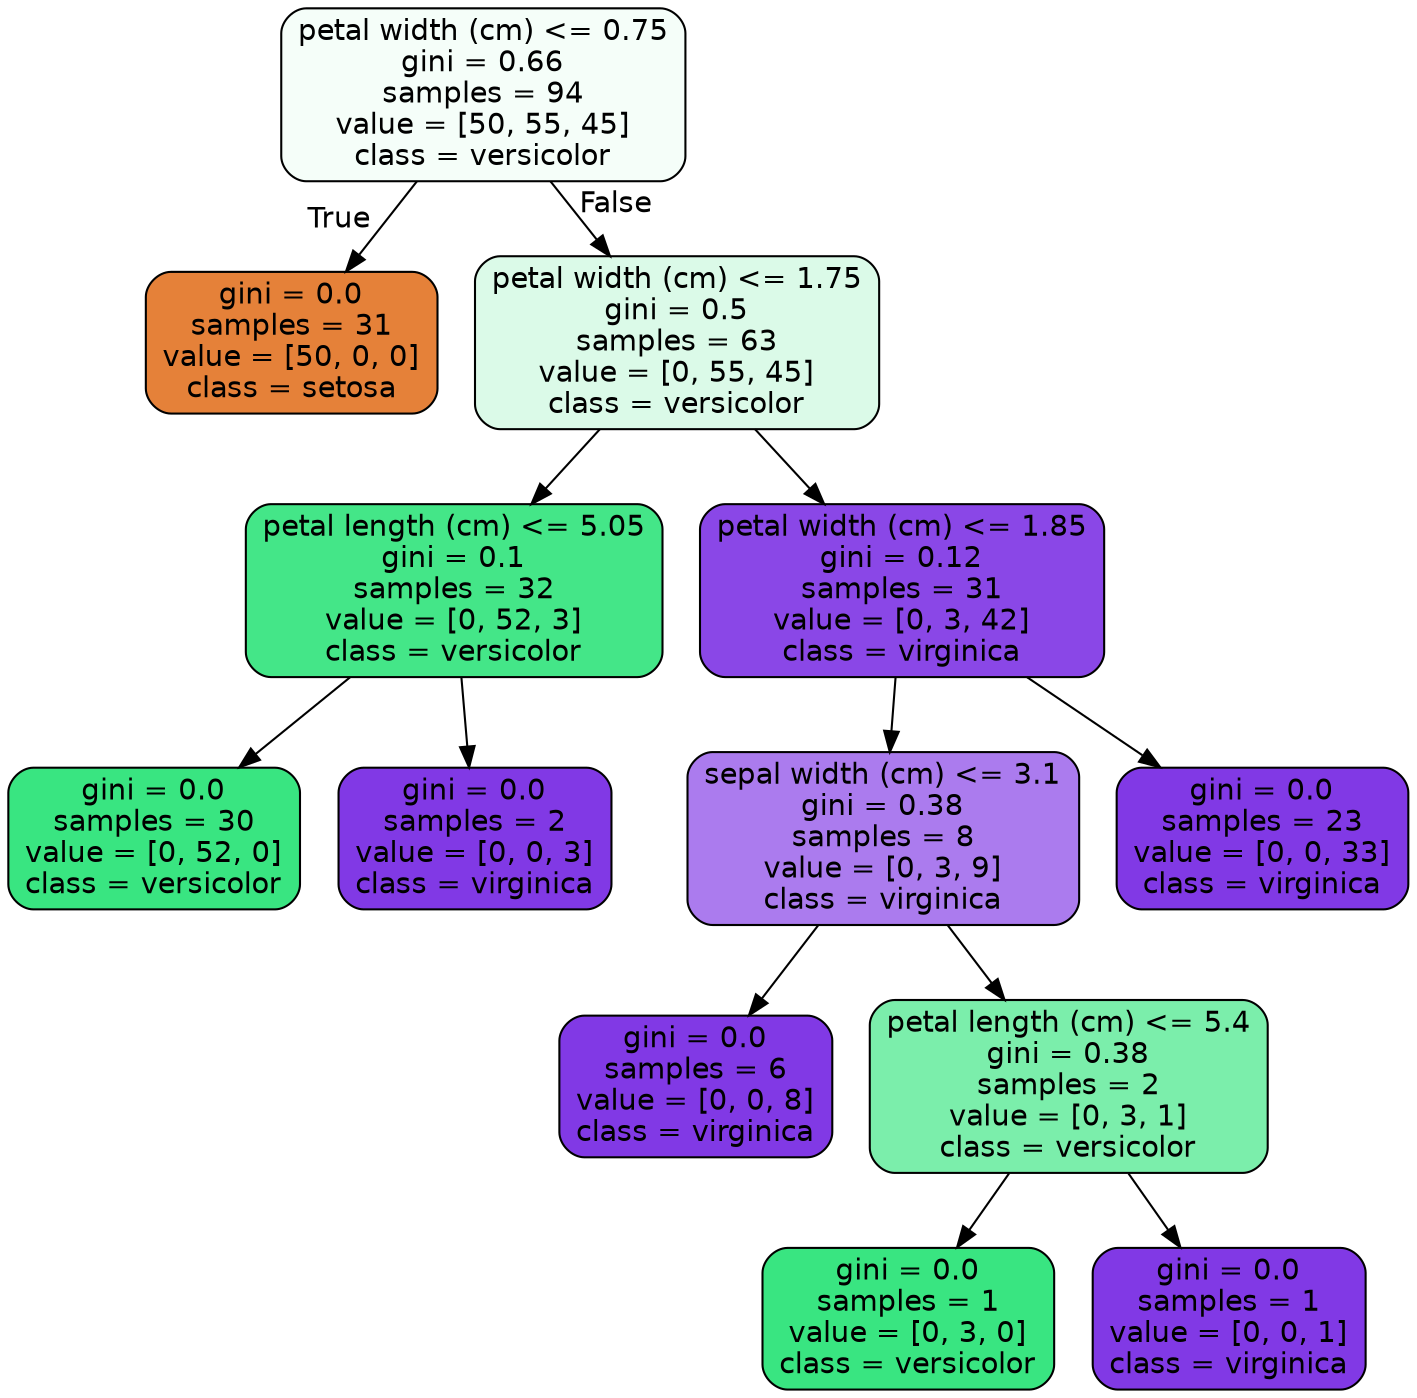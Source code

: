 digraph Tree {
node [shape=box, style="filled, rounded", color="black", fontname="helvetica"] ;
edge [fontname="helvetica"] ;
0 [label="petal width (cm) <= 0.75\ngini = 0.66\nsamples = 94\nvalue = [50, 55, 45]\nclass = versicolor", fillcolor="#f5fef9"] ;
1 [label="gini = 0.0\nsamples = 31\nvalue = [50, 0, 0]\nclass = setosa", fillcolor="#e58139"] ;
0 -> 1 [labeldistance=2.5, labelangle=45, headlabel="True"] ;
2 [label="petal width (cm) <= 1.75\ngini = 0.5\nsamples = 63\nvalue = [0, 55, 45]\nclass = versicolor", fillcolor="#dbfae8"] ;
0 -> 2 [labeldistance=2.5, labelangle=-45, headlabel="False"] ;
3 [label="petal length (cm) <= 5.05\ngini = 0.1\nsamples = 32\nvalue = [0, 52, 3]\nclass = versicolor", fillcolor="#44e688"] ;
2 -> 3 ;
4 [label="gini = 0.0\nsamples = 30\nvalue = [0, 52, 0]\nclass = versicolor", fillcolor="#39e581"] ;
3 -> 4 ;
5 [label="gini = 0.0\nsamples = 2\nvalue = [0, 0, 3]\nclass = virginica", fillcolor="#8139e5"] ;
3 -> 5 ;
6 [label="petal width (cm) <= 1.85\ngini = 0.12\nsamples = 31\nvalue = [0, 3, 42]\nclass = virginica", fillcolor="#8a47e7"] ;
2 -> 6 ;
7 [label="sepal width (cm) <= 3.1\ngini = 0.38\nsamples = 8\nvalue = [0, 3, 9]\nclass = virginica", fillcolor="#ab7bee"] ;
6 -> 7 ;
8 [label="gini = 0.0\nsamples = 6\nvalue = [0, 0, 8]\nclass = virginica", fillcolor="#8139e5"] ;
7 -> 8 ;
9 [label="petal length (cm) <= 5.4\ngini = 0.38\nsamples = 2\nvalue = [0, 3, 1]\nclass = versicolor", fillcolor="#7beeab"] ;
7 -> 9 ;
10 [label="gini = 0.0\nsamples = 1\nvalue = [0, 3, 0]\nclass = versicolor", fillcolor="#39e581"] ;
9 -> 10 ;
11 [label="gini = 0.0\nsamples = 1\nvalue = [0, 0, 1]\nclass = virginica", fillcolor="#8139e5"] ;
9 -> 11 ;
12 [label="gini = 0.0\nsamples = 23\nvalue = [0, 0, 33]\nclass = virginica", fillcolor="#8139e5"] ;
6 -> 12 ;
}